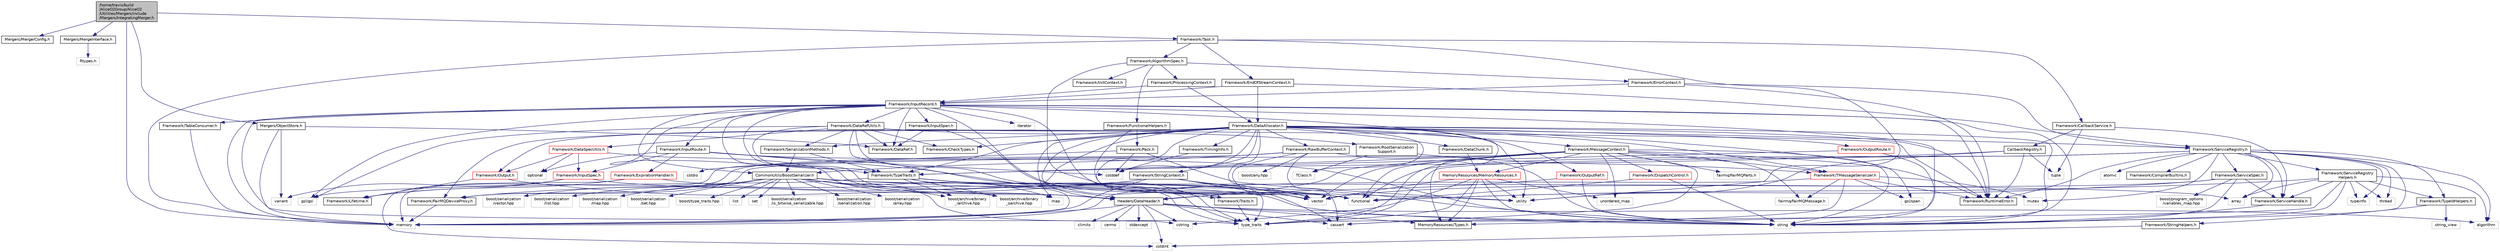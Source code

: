 digraph "/home/travis/build/AliceO2Group/AliceO2/Utilities/Mergers/include/Mergers/IntegratingMerger.h"
{
 // INTERACTIVE_SVG=YES
  bgcolor="transparent";
  edge [fontname="Helvetica",fontsize="10",labelfontname="Helvetica",labelfontsize="10"];
  node [fontname="Helvetica",fontsize="10",shape=record];
  Node0 [label="/home/travis/build\l/AliceO2Group/AliceO2\l/Utilities/Mergers/include\l/Mergers/IntegratingMerger.h",height=0.2,width=0.4,color="black", fillcolor="grey75", style="filled", fontcolor="black"];
  Node0 -> Node1 [color="midnightblue",fontsize="10",style="solid",fontname="Helvetica"];
  Node1 [label="Mergers/MergerConfig.h",height=0.2,width=0.4,color="black",URL="$d3/dce/MergerConfig_8h.html",tooltip="Definition of O2 MergerConfig, v0.1. "];
  Node0 -> Node2 [color="midnightblue",fontsize="10",style="solid",fontname="Helvetica"];
  Node2 [label="Mergers/MergeInterface.h",height=0.2,width=0.4,color="black",URL="$de/d80/MergeInterface_8h.html",tooltip="Definition of O2 Mergers merging interface, v0.1. "];
  Node2 -> Node3 [color="midnightblue",fontsize="10",style="solid",fontname="Helvetica"];
  Node3 [label="Rtypes.h",height=0.2,width=0.4,color="grey75"];
  Node0 -> Node4 [color="midnightblue",fontsize="10",style="solid",fontname="Helvetica"];
  Node4 [label="Mergers/ObjectStore.h",height=0.2,width=0.4,color="black",URL="$da/dc0/ObjectStore_8h.html",tooltip="Definition of ObjectStore for Mergers, v0.1. "];
  Node4 -> Node5 [color="midnightblue",fontsize="10",style="solid",fontname="Helvetica"];
  Node5 [label="variant",height=0.2,width=0.4,color="grey75"];
  Node4 -> Node6 [color="midnightblue",fontsize="10",style="solid",fontname="Helvetica"];
  Node6 [label="memory",height=0.2,width=0.4,color="grey75"];
  Node4 -> Node7 [color="midnightblue",fontsize="10",style="solid",fontname="Helvetica"];
  Node7 [label="Framework/DataRef.h",height=0.2,width=0.4,color="black",URL="$d5/dfb/DataRef_8h.html"];
  Node0 -> Node8 [color="midnightblue",fontsize="10",style="solid",fontname="Helvetica"];
  Node8 [label="Framework/Task.h",height=0.2,width=0.4,color="black",URL="$df/d4f/Task_8h.html"];
  Node8 -> Node9 [color="midnightblue",fontsize="10",style="solid",fontname="Helvetica"];
  Node9 [label="Framework/AlgorithmSpec.h",height=0.2,width=0.4,color="black",URL="$d0/d14/AlgorithmSpec_8h.html"];
  Node9 -> Node10 [color="midnightblue",fontsize="10",style="solid",fontname="Helvetica"];
  Node10 [label="Framework/ProcessingContext.h",height=0.2,width=0.4,color="black",URL="$de/d6a/ProcessingContext_8h.html"];
  Node10 -> Node11 [color="midnightblue",fontsize="10",style="solid",fontname="Helvetica"];
  Node11 [label="Framework/InputRecord.h",height=0.2,width=0.4,color="black",URL="$d6/d5c/InputRecord_8h.html"];
  Node11 -> Node7 [color="midnightblue",fontsize="10",style="solid",fontname="Helvetica"];
  Node11 -> Node12 [color="midnightblue",fontsize="10",style="solid",fontname="Helvetica"];
  Node12 [label="Framework/DataRefUtils.h",height=0.2,width=0.4,color="black",URL="$d5/db8/DataRefUtils_8h.html"];
  Node12 -> Node7 [color="midnightblue",fontsize="10",style="solid",fontname="Helvetica"];
  Node12 -> Node13 [color="midnightblue",fontsize="10",style="solid",fontname="Helvetica"];
  Node13 [label="Framework/RootSerialization\lSupport.h",height=0.2,width=0.4,color="black",URL="$db/dff/RootSerializationSupport_8h.html"];
  Node13 -> Node14 [color="midnightblue",fontsize="10",style="solid",fontname="Helvetica"];
  Node14 [label="Framework/TMessageSerializer.h",height=0.2,width=0.4,color="red",URL="$d8/d3c/TMessageSerializer_8h.html"];
  Node14 -> Node15 [color="midnightblue",fontsize="10",style="solid",fontname="Helvetica"];
  Node15 [label="fairmq/FairMQMessage.h",height=0.2,width=0.4,color="grey75"];
  Node14 -> Node16 [color="midnightblue",fontsize="10",style="solid",fontname="Helvetica"];
  Node16 [label="Framework/RuntimeError.h",height=0.2,width=0.4,color="black",URL="$d1/d76/RuntimeError_8h.html"];
  Node14 -> Node22 [color="midnightblue",fontsize="10",style="solid",fontname="Helvetica"];
  Node22 [label="gsl/span",height=0.2,width=0.4,color="grey75"];
  Node14 -> Node6 [color="midnightblue",fontsize="10",style="solid",fontname="Helvetica"];
  Node14 -> Node23 [color="midnightblue",fontsize="10",style="solid",fontname="Helvetica"];
  Node23 [label="mutex",height=0.2,width=0.4,color="grey75"];
  Node14 -> Node24 [color="midnightblue",fontsize="10",style="solid",fontname="Helvetica"];
  Node24 [label="MemoryResources/Types.h",height=0.2,width=0.4,color="black",URL="$d7/df8/Types_8h.html"];
  Node13 -> Node25 [color="midnightblue",fontsize="10",style="solid",fontname="Helvetica"];
  Node25 [label="TClass.h",height=0.2,width=0.4,color="grey75"];
  Node12 -> Node26 [color="midnightblue",fontsize="10",style="solid",fontname="Helvetica"];
  Node26 [label="Framework/SerializationMethods.h",height=0.2,width=0.4,color="black",URL="$d1/d53/SerializationMethods_8h.html",tooltip="Type wrappers for enfording a specific serialization method. "];
  Node26 -> Node27 [color="midnightblue",fontsize="10",style="solid",fontname="Helvetica"];
  Node27 [label="Framework/TypeTraits.h",height=0.2,width=0.4,color="black",URL="$d0/d95/TypeTraits_8h.html"];
  Node27 -> Node28 [color="midnightblue",fontsize="10",style="solid",fontname="Helvetica"];
  Node28 [label="type_traits",height=0.2,width=0.4,color="grey75"];
  Node27 -> Node29 [color="midnightblue",fontsize="10",style="solid",fontname="Helvetica"];
  Node29 [label="vector",height=0.2,width=0.4,color="grey75"];
  Node27 -> Node6 [color="midnightblue",fontsize="10",style="solid",fontname="Helvetica"];
  Node27 -> Node30 [color="midnightblue",fontsize="10",style="solid",fontname="Helvetica"];
  Node30 [label="Framework/Traits.h",height=0.2,width=0.4,color="black",URL="$db/d31/Traits_8h.html"];
  Node30 -> Node28 [color="midnightblue",fontsize="10",style="solid",fontname="Helvetica"];
  Node27 -> Node31 [color="midnightblue",fontsize="10",style="solid",fontname="Helvetica"];
  Node31 [label="boost/archive/binary\l_iarchive.hpp",height=0.2,width=0.4,color="grey75"];
  Node27 -> Node32 [color="midnightblue",fontsize="10",style="solid",fontname="Helvetica"];
  Node32 [label="boost/archive/binary\l_oarchive.hpp",height=0.2,width=0.4,color="grey75"];
  Node27 -> Node33 [color="midnightblue",fontsize="10",style="solid",fontname="Helvetica"];
  Node33 [label="gsl/gsl",height=0.2,width=0.4,color="grey75"];
  Node26 -> Node34 [color="midnightblue",fontsize="10",style="solid",fontname="Helvetica"];
  Node34 [label="CommonUtils/BoostSerializer.h",height=0.2,width=0.4,color="black",URL="$d7/d91/BoostSerializer_8h.html",tooltip="Templatised boost serializer/deserializer for containers and base types. "];
  Node34 -> Node35 [color="midnightblue",fontsize="10",style="solid",fontname="Helvetica"];
  Node35 [label="utility",height=0.2,width=0.4,color="grey75"];
  Node34 -> Node28 [color="midnightblue",fontsize="10",style="solid",fontname="Helvetica"];
  Node34 -> Node36 [color="midnightblue",fontsize="10",style="solid",fontname="Helvetica"];
  Node36 [label="array",height=0.2,width=0.4,color="grey75"];
  Node34 -> Node29 [color="midnightblue",fontsize="10",style="solid",fontname="Helvetica"];
  Node34 -> Node37 [color="midnightblue",fontsize="10",style="solid",fontname="Helvetica"];
  Node37 [label="list",height=0.2,width=0.4,color="grey75"];
  Node34 -> Node38 [color="midnightblue",fontsize="10",style="solid",fontname="Helvetica"];
  Node38 [label="map",height=0.2,width=0.4,color="grey75"];
  Node34 -> Node39 [color="midnightblue",fontsize="10",style="solid",fontname="Helvetica"];
  Node39 [label="set",height=0.2,width=0.4,color="grey75"];
  Node34 -> Node31 [color="midnightblue",fontsize="10",style="solid",fontname="Helvetica"];
  Node34 -> Node32 [color="midnightblue",fontsize="10",style="solid",fontname="Helvetica"];
  Node34 -> Node40 [color="midnightblue",fontsize="10",style="solid",fontname="Helvetica"];
  Node40 [label="boost/serialization\l/is_bitwise_serializable.hpp",height=0.2,width=0.4,color="grey75"];
  Node34 -> Node41 [color="midnightblue",fontsize="10",style="solid",fontname="Helvetica"];
  Node41 [label="boost/serialization\l/serialization.hpp",height=0.2,width=0.4,color="grey75"];
  Node34 -> Node42 [color="midnightblue",fontsize="10",style="solid",fontname="Helvetica"];
  Node42 [label="boost/serialization\l/array.hpp",height=0.2,width=0.4,color="grey75"];
  Node34 -> Node43 [color="midnightblue",fontsize="10",style="solid",fontname="Helvetica"];
  Node43 [label="boost/serialization\l/vector.hpp",height=0.2,width=0.4,color="grey75"];
  Node34 -> Node44 [color="midnightblue",fontsize="10",style="solid",fontname="Helvetica"];
  Node44 [label="boost/serialization\l/list.hpp",height=0.2,width=0.4,color="grey75"];
  Node34 -> Node45 [color="midnightblue",fontsize="10",style="solid",fontname="Helvetica"];
  Node45 [label="boost/serialization\l/map.hpp",height=0.2,width=0.4,color="grey75"];
  Node34 -> Node46 [color="midnightblue",fontsize="10",style="solid",fontname="Helvetica"];
  Node46 [label="boost/serialization\l/set.hpp",height=0.2,width=0.4,color="grey75"];
  Node34 -> Node47 [color="midnightblue",fontsize="10",style="solid",fontname="Helvetica"];
  Node47 [label="boost/type_traits.hpp",height=0.2,width=0.4,color="grey75"];
  Node12 -> Node48 [color="midnightblue",fontsize="10",style="solid",fontname="Helvetica"];
  Node48 [label="Framework/DataSpecUtils.h",height=0.2,width=0.4,color="red",URL="$d6/d68/DataSpecUtils_8h.html"];
  Node48 -> Node61 [color="midnightblue",fontsize="10",style="solid",fontname="Helvetica"];
  Node61 [label="Framework/InputSpec.h",height=0.2,width=0.4,color="red",URL="$d5/d3f/InputSpec_8h.html"];
  Node61 -> Node59 [color="midnightblue",fontsize="10",style="solid",fontname="Helvetica"];
  Node59 [label="Framework/Lifetime.h",height=0.2,width=0.4,color="black",URL="$dc/dca/Lifetime_8h.html"];
  Node61 -> Node56 [color="midnightblue",fontsize="10",style="solid",fontname="Helvetica"];
  Node56 [label="string",height=0.2,width=0.4,color="grey75"];
  Node61 -> Node5 [color="midnightblue",fontsize="10",style="solid",fontname="Helvetica"];
  Node48 -> Node50 [color="midnightblue",fontsize="10",style="solid",fontname="Helvetica"];
  Node50 [label="Headers/DataHeader.h",height=0.2,width=0.4,color="black",URL="$dc/dcd/DataHeader_8h.html"];
  Node50 -> Node51 [color="midnightblue",fontsize="10",style="solid",fontname="Helvetica"];
  Node51 [label="cstdint",height=0.2,width=0.4,color="grey75"];
  Node50 -> Node6 [color="midnightblue",fontsize="10",style="solid",fontname="Helvetica"];
  Node50 -> Node52 [color="midnightblue",fontsize="10",style="solid",fontname="Helvetica"];
  Node52 [label="cassert",height=0.2,width=0.4,color="grey75"];
  Node50 -> Node53 [color="midnightblue",fontsize="10",style="solid",fontname="Helvetica"];
  Node53 [label="cstring",height=0.2,width=0.4,color="grey75"];
  Node50 -> Node54 [color="midnightblue",fontsize="10",style="solid",fontname="Helvetica"];
  Node54 [label="algorithm",height=0.2,width=0.4,color="grey75"];
  Node50 -> Node55 [color="midnightblue",fontsize="10",style="solid",fontname="Helvetica"];
  Node55 [label="stdexcept",height=0.2,width=0.4,color="grey75"];
  Node50 -> Node56 [color="midnightblue",fontsize="10",style="solid",fontname="Helvetica"];
  Node50 -> Node57 [color="midnightblue",fontsize="10",style="solid",fontname="Helvetica"];
  Node57 [label="climits",height=0.2,width=0.4,color="grey75"];
  Node50 -> Node24 [color="midnightblue",fontsize="10",style="solid",fontname="Helvetica"];
  Node50 -> Node58 [color="midnightblue",fontsize="10",style="solid",fontname="Helvetica"];
  Node58 [label="cerrno",height=0.2,width=0.4,color="grey75"];
  Node48 -> Node85 [color="midnightblue",fontsize="10",style="solid",fontname="Helvetica"];
  Node85 [label="Framework/Output.h",height=0.2,width=0.4,color="red",URL="$d3/ddf/Output_8h.html"];
  Node85 -> Node50 [color="midnightblue",fontsize="10",style="solid",fontname="Helvetica"];
  Node85 -> Node59 [color="midnightblue",fontsize="10",style="solid",fontname="Helvetica"];
  Node48 -> Node86 [color="midnightblue",fontsize="10",style="solid",fontname="Helvetica"];
  Node86 [label="optional",height=0.2,width=0.4,color="grey75"];
  Node12 -> Node27 [color="midnightblue",fontsize="10",style="solid",fontname="Helvetica"];
  Node12 -> Node50 [color="midnightblue",fontsize="10",style="solid",fontname="Helvetica"];
  Node12 -> Node87 [color="midnightblue",fontsize="10",style="solid",fontname="Helvetica"];
  Node87 [label="Framework/CheckTypes.h",height=0.2,width=0.4,color="black",URL="$d1/d00/CheckTypes_8h.html"];
  Node12 -> Node16 [color="midnightblue",fontsize="10",style="solid",fontname="Helvetica"];
  Node12 -> Node33 [color="midnightblue",fontsize="10",style="solid",fontname="Helvetica"];
  Node12 -> Node28 [color="midnightblue",fontsize="10",style="solid",fontname="Helvetica"];
  Node11 -> Node88 [color="midnightblue",fontsize="10",style="solid",fontname="Helvetica"];
  Node88 [label="Framework/InputRoute.h",height=0.2,width=0.4,color="black",URL="$d5/d19/InputRoute_8h.html"];
  Node88 -> Node89 [color="midnightblue",fontsize="10",style="solid",fontname="Helvetica"];
  Node89 [label="Framework/ExpirationHandler.h",height=0.2,width=0.4,color="red",URL="$d2/dd9/ExpirationHandler_8h.html"];
  Node89 -> Node59 [color="midnightblue",fontsize="10",style="solid",fontname="Helvetica"];
  Node89 -> Node51 [color="midnightblue",fontsize="10",style="solid",fontname="Helvetica"];
  Node89 -> Node91 [color="midnightblue",fontsize="10",style="solid",fontname="Helvetica"];
  Node91 [label="functional",height=0.2,width=0.4,color="grey75"];
  Node88 -> Node61 [color="midnightblue",fontsize="10",style="solid",fontname="Helvetica"];
  Node88 -> Node92 [color="midnightblue",fontsize="10",style="solid",fontname="Helvetica"];
  Node92 [label="cstddef",height=0.2,width=0.4,color="grey75"];
  Node88 -> Node56 [color="midnightblue",fontsize="10",style="solid",fontname="Helvetica"];
  Node88 -> Node91 [color="midnightblue",fontsize="10",style="solid",fontname="Helvetica"];
  Node88 -> Node86 [color="midnightblue",fontsize="10",style="solid",fontname="Helvetica"];
  Node11 -> Node27 [color="midnightblue",fontsize="10",style="solid",fontname="Helvetica"];
  Node11 -> Node93 [color="midnightblue",fontsize="10",style="solid",fontname="Helvetica"];
  Node93 [label="Framework/InputSpan.h",height=0.2,width=0.4,color="black",URL="$da/d0f/InputSpan_8h.html"];
  Node93 -> Node7 [color="midnightblue",fontsize="10",style="solid",fontname="Helvetica"];
  Node93 -> Node91 [color="midnightblue",fontsize="10",style="solid",fontname="Helvetica"];
  Node11 -> Node94 [color="midnightblue",fontsize="10",style="solid",fontname="Helvetica"];
  Node94 [label="Framework/TableConsumer.h",height=0.2,width=0.4,color="black",URL="$dc/d03/TableConsumer_8h.html"];
  Node94 -> Node6 [color="midnightblue",fontsize="10",style="solid",fontname="Helvetica"];
  Node11 -> Node30 [color="midnightblue",fontsize="10",style="solid",fontname="Helvetica"];
  Node11 -> Node16 [color="midnightblue",fontsize="10",style="solid",fontname="Helvetica"];
  Node11 -> Node24 [color="midnightblue",fontsize="10",style="solid",fontname="Helvetica"];
  Node11 -> Node50 [color="midnightblue",fontsize="10",style="solid",fontname="Helvetica"];
  Node11 -> Node34 [color="midnightblue",fontsize="10",style="solid",fontname="Helvetica"];
  Node11 -> Node33 [color="midnightblue",fontsize="10",style="solid",fontname="Helvetica"];
  Node11 -> Node95 [color="midnightblue",fontsize="10",style="solid",fontname="Helvetica"];
  Node95 [label="iterator",height=0.2,width=0.4,color="grey75"];
  Node11 -> Node56 [color="midnightblue",fontsize="10",style="solid",fontname="Helvetica"];
  Node11 -> Node29 [color="midnightblue",fontsize="10",style="solid",fontname="Helvetica"];
  Node11 -> Node53 [color="midnightblue",fontsize="10",style="solid",fontname="Helvetica"];
  Node11 -> Node52 [color="midnightblue",fontsize="10",style="solid",fontname="Helvetica"];
  Node11 -> Node6 [color="midnightblue",fontsize="10",style="solid",fontname="Helvetica"];
  Node11 -> Node28 [color="midnightblue",fontsize="10",style="solid",fontname="Helvetica"];
  Node10 -> Node96 [color="midnightblue",fontsize="10",style="solid",fontname="Helvetica"];
  Node96 [label="Framework/DataAllocator.h",height=0.2,width=0.4,color="black",URL="$d1/d28/DataAllocator_8h.html"];
  Node96 -> Node97 [color="midnightblue",fontsize="10",style="solid",fontname="Helvetica"];
  Node97 [label="Framework/MessageContext.h",height=0.2,width=0.4,color="black",URL="$dc/dc4/MessageContext_8h.html"];
  Node97 -> Node98 [color="midnightblue",fontsize="10",style="solid",fontname="Helvetica"];
  Node98 [label="Framework/DispatchControl.h",height=0.2,width=0.4,color="red",URL="$dd/dda/DispatchControl_8h.html"];
  Node98 -> Node91 [color="midnightblue",fontsize="10",style="solid",fontname="Helvetica"];
  Node98 -> Node56 [color="midnightblue",fontsize="10",style="solid",fontname="Helvetica"];
  Node97 -> Node100 [color="midnightblue",fontsize="10",style="solid",fontname="Helvetica"];
  Node100 [label="Framework/FairMQDeviceProxy.h",height=0.2,width=0.4,color="black",URL="$d8/d71/FairMQDeviceProxy_8h.html"];
  Node100 -> Node6 [color="midnightblue",fontsize="10",style="solid",fontname="Helvetica"];
  Node97 -> Node16 [color="midnightblue",fontsize="10",style="solid",fontname="Helvetica"];
  Node97 -> Node14 [color="midnightblue",fontsize="10",style="solid",fontname="Helvetica"];
  Node97 -> Node27 [color="midnightblue",fontsize="10",style="solid",fontname="Helvetica"];
  Node97 -> Node50 [color="midnightblue",fontsize="10",style="solid",fontname="Helvetica"];
  Node97 -> Node67 [color="midnightblue",fontsize="10",style="solid",fontname="Helvetica"];
  Node67 [label="MemoryResources/MemoryResources.h",height=0.2,width=0.4,color="red",URL="$dc/d03/MemoryResources_8h.html"];
  Node67 -> Node53 [color="midnightblue",fontsize="10",style="solid",fontname="Helvetica"];
  Node67 -> Node56 [color="midnightblue",fontsize="10",style="solid",fontname="Helvetica"];
  Node67 -> Node28 [color="midnightblue",fontsize="10",style="solid",fontname="Helvetica"];
  Node67 -> Node35 [color="midnightblue",fontsize="10",style="solid",fontname="Helvetica"];
  Node67 -> Node29 [color="midnightblue",fontsize="10",style="solid",fontname="Helvetica"];
  Node67 -> Node72 [color="midnightblue",fontsize="10",style="solid",fontname="Helvetica"];
  Node72 [label="unordered_map",height=0.2,width=0.4,color="grey75"];
  Node67 -> Node24 [color="midnightblue",fontsize="10",style="solid",fontname="Helvetica"];
  Node97 -> Node15 [color="midnightblue",fontsize="10",style="solid",fontname="Helvetica"];
  Node97 -> Node101 [color="midnightblue",fontsize="10",style="solid",fontname="Helvetica"];
  Node101 [label="fairmq/FairMQParts.h",height=0.2,width=0.4,color="grey75"];
  Node97 -> Node52 [color="midnightblue",fontsize="10",style="solid",fontname="Helvetica"];
  Node97 -> Node91 [color="midnightblue",fontsize="10",style="solid",fontname="Helvetica"];
  Node97 -> Node56 [color="midnightblue",fontsize="10",style="solid",fontname="Helvetica"];
  Node97 -> Node28 [color="midnightblue",fontsize="10",style="solid",fontname="Helvetica"];
  Node97 -> Node72 [color="midnightblue",fontsize="10",style="solid",fontname="Helvetica"];
  Node97 -> Node29 [color="midnightblue",fontsize="10",style="solid",fontname="Helvetica"];
  Node96 -> Node102 [color="midnightblue",fontsize="10",style="solid",fontname="Helvetica"];
  Node102 [label="Framework/StringContext.h",height=0.2,width=0.4,color="black",URL="$dd/df6/StringContext_8h.html"];
  Node102 -> Node100 [color="midnightblue",fontsize="10",style="solid",fontname="Helvetica"];
  Node102 -> Node29 [color="midnightblue",fontsize="10",style="solid",fontname="Helvetica"];
  Node102 -> Node52 [color="midnightblue",fontsize="10",style="solid",fontname="Helvetica"];
  Node102 -> Node56 [color="midnightblue",fontsize="10",style="solid",fontname="Helvetica"];
  Node102 -> Node6 [color="midnightblue",fontsize="10",style="solid",fontname="Helvetica"];
  Node96 -> Node103 [color="midnightblue",fontsize="10",style="solid",fontname="Helvetica"];
  Node103 [label="Framework/RawBufferContext.h",height=0.2,width=0.4,color="black",URL="$d8/d25/RawBufferContext_8h.html",tooltip=" "];
  Node103 -> Node100 [color="midnightblue",fontsize="10",style="solid",fontname="Helvetica"];
  Node103 -> Node34 [color="midnightblue",fontsize="10",style="solid",fontname="Helvetica"];
  Node103 -> Node29 [color="midnightblue",fontsize="10",style="solid",fontname="Helvetica"];
  Node103 -> Node52 [color="midnightblue",fontsize="10",style="solid",fontname="Helvetica"];
  Node103 -> Node56 [color="midnightblue",fontsize="10",style="solid",fontname="Helvetica"];
  Node103 -> Node6 [color="midnightblue",fontsize="10",style="solid",fontname="Helvetica"];
  Node103 -> Node104 [color="midnightblue",fontsize="10",style="solid",fontname="Helvetica"];
  Node104 [label="boost/any.hpp",height=0.2,width=0.4,color="grey75"];
  Node96 -> Node85 [color="midnightblue",fontsize="10",style="solid",fontname="Helvetica"];
  Node96 -> Node105 [color="midnightblue",fontsize="10",style="solid",fontname="Helvetica"];
  Node105 [label="Framework/OutputRef.h",height=0.2,width=0.4,color="red",URL="$d6/d5a/OutputRef_8h.html"];
  Node105 -> Node50 [color="midnightblue",fontsize="10",style="solid",fontname="Helvetica"];
  Node105 -> Node56 [color="midnightblue",fontsize="10",style="solid",fontname="Helvetica"];
  Node96 -> Node106 [color="midnightblue",fontsize="10",style="solid",fontname="Helvetica"];
  Node106 [label="Framework/OutputRoute.h",height=0.2,width=0.4,color="red",URL="$d6/df4/OutputRoute_8h.html"];
  Node106 -> Node92 [color="midnightblue",fontsize="10",style="solid",fontname="Helvetica"];
  Node106 -> Node56 [color="midnightblue",fontsize="10",style="solid",fontname="Helvetica"];
  Node96 -> Node107 [color="midnightblue",fontsize="10",style="solid",fontname="Helvetica"];
  Node107 [label="Framework/DataChunk.h",height=0.2,width=0.4,color="black",URL="$d7/d31/DataChunk_8h.html"];
  Node107 -> Node67 [color="midnightblue",fontsize="10",style="solid",fontname="Helvetica"];
  Node96 -> Node100 [color="midnightblue",fontsize="10",style="solid",fontname="Helvetica"];
  Node96 -> Node108 [color="midnightblue",fontsize="10",style="solid",fontname="Helvetica"];
  Node108 [label="Framework/TimingInfo.h",height=0.2,width=0.4,color="black",URL="$da/d2b/TimingInfo_8h.html"];
  Node108 -> Node92 [color="midnightblue",fontsize="10",style="solid",fontname="Helvetica"];
  Node96 -> Node14 [color="midnightblue",fontsize="10",style="solid",fontname="Helvetica"];
  Node96 -> Node27 [color="midnightblue",fontsize="10",style="solid",fontname="Helvetica"];
  Node96 -> Node30 [color="midnightblue",fontsize="10",style="solid",fontname="Helvetica"];
  Node96 -> Node26 [color="midnightblue",fontsize="10",style="solid",fontname="Helvetica"];
  Node96 -> Node87 [color="midnightblue",fontsize="10",style="solid",fontname="Helvetica"];
  Node96 -> Node109 [color="midnightblue",fontsize="10",style="solid",fontname="Helvetica"];
  Node109 [label="Framework/ServiceRegistry.h",height=0.2,width=0.4,color="black",URL="$d8/d17/ServiceRegistry_8h.html"];
  Node109 -> Node110 [color="midnightblue",fontsize="10",style="solid",fontname="Helvetica"];
  Node110 [label="Framework/ServiceHandle.h",height=0.2,width=0.4,color="black",URL="$d3/d28/ServiceHandle_8h.html"];
  Node110 -> Node56 [color="midnightblue",fontsize="10",style="solid",fontname="Helvetica"];
  Node109 -> Node111 [color="midnightblue",fontsize="10",style="solid",fontname="Helvetica"];
  Node111 [label="Framework/ServiceSpec.h",height=0.2,width=0.4,color="black",URL="$d4/d61/ServiceSpec_8h.html"];
  Node111 -> Node110 [color="midnightblue",fontsize="10",style="solid",fontname="Helvetica"];
  Node111 -> Node91 [color="midnightblue",fontsize="10",style="solid",fontname="Helvetica"];
  Node111 -> Node56 [color="midnightblue",fontsize="10",style="solid",fontname="Helvetica"];
  Node111 -> Node29 [color="midnightblue",fontsize="10",style="solid",fontname="Helvetica"];
  Node111 -> Node112 [color="midnightblue",fontsize="10",style="solid",fontname="Helvetica"];
  Node112 [label="boost/program_options\l/variables_map.hpp",height=0.2,width=0.4,color="grey75"];
  Node109 -> Node113 [color="midnightblue",fontsize="10",style="solid",fontname="Helvetica"];
  Node113 [label="Framework/ServiceRegistry\lHelpers.h",height=0.2,width=0.4,color="black",URL="$d0/d6d/ServiceRegistryHelpers_8h.html"];
  Node113 -> Node110 [color="midnightblue",fontsize="10",style="solid",fontname="Helvetica"];
  Node113 -> Node114 [color="midnightblue",fontsize="10",style="solid",fontname="Helvetica"];
  Node114 [label="Framework/TypeIdHelpers.h",height=0.2,width=0.4,color="black",URL="$d2/d9a/TypeIdHelpers_8h.html"];
  Node114 -> Node83 [color="midnightblue",fontsize="10",style="solid",fontname="Helvetica"];
  Node83 [label="string_view",height=0.2,width=0.4,color="grey75"];
  Node114 -> Node115 [color="midnightblue",fontsize="10",style="solid",fontname="Helvetica"];
  Node115 [label="Framework/StringHelpers.h",height=0.2,width=0.4,color="black",URL="$db/dff/StringHelpers_8h.html"];
  Node115 -> Node51 [color="midnightblue",fontsize="10",style="solid",fontname="Helvetica"];
  Node113 -> Node54 [color="midnightblue",fontsize="10",style="solid",fontname="Helvetica"];
  Node113 -> Node36 [color="midnightblue",fontsize="10",style="solid",fontname="Helvetica"];
  Node113 -> Node91 [color="midnightblue",fontsize="10",style="solid",fontname="Helvetica"];
  Node113 -> Node56 [color="midnightblue",fontsize="10",style="solid",fontname="Helvetica"];
  Node113 -> Node28 [color="midnightblue",fontsize="10",style="solid",fontname="Helvetica"];
  Node113 -> Node116 [color="midnightblue",fontsize="10",style="solid",fontname="Helvetica"];
  Node116 [label="typeinfo",height=0.2,width=0.4,color="grey75"];
  Node113 -> Node117 [color="midnightblue",fontsize="10",style="solid",fontname="Helvetica"];
  Node117 [label="thread",height=0.2,width=0.4,color="grey75"];
  Node109 -> Node118 [color="midnightblue",fontsize="10",style="solid",fontname="Helvetica"];
  Node118 [label="Framework/CompilerBuiltins.h",height=0.2,width=0.4,color="black",URL="$d9/de8/CompilerBuiltins_8h.html"];
  Node109 -> Node114 [color="midnightblue",fontsize="10",style="solid",fontname="Helvetica"];
  Node109 -> Node16 [color="midnightblue",fontsize="10",style="solid",fontname="Helvetica"];
  Node109 -> Node54 [color="midnightblue",fontsize="10",style="solid",fontname="Helvetica"];
  Node109 -> Node36 [color="midnightblue",fontsize="10",style="solid",fontname="Helvetica"];
  Node109 -> Node91 [color="midnightblue",fontsize="10",style="solid",fontname="Helvetica"];
  Node109 -> Node56 [color="midnightblue",fontsize="10",style="solid",fontname="Helvetica"];
  Node109 -> Node28 [color="midnightblue",fontsize="10",style="solid",fontname="Helvetica"];
  Node109 -> Node116 [color="midnightblue",fontsize="10",style="solid",fontname="Helvetica"];
  Node109 -> Node117 [color="midnightblue",fontsize="10",style="solid",fontname="Helvetica"];
  Node109 -> Node119 [color="midnightblue",fontsize="10",style="solid",fontname="Helvetica"];
  Node119 [label="atomic",height=0.2,width=0.4,color="grey75"];
  Node109 -> Node23 [color="midnightblue",fontsize="10",style="solid",fontname="Helvetica"];
  Node96 -> Node16 [color="midnightblue",fontsize="10",style="solid",fontname="Helvetica"];
  Node96 -> Node50 [color="midnightblue",fontsize="10",style="solid",fontname="Helvetica"];
  Node96 -> Node25 [color="midnightblue",fontsize="10",style="solid",fontname="Helvetica"];
  Node96 -> Node22 [color="midnightblue",fontsize="10",style="solid",fontname="Helvetica"];
  Node96 -> Node29 [color="midnightblue",fontsize="10",style="solid",fontname="Helvetica"];
  Node96 -> Node38 [color="midnightblue",fontsize="10",style="solid",fontname="Helvetica"];
  Node96 -> Node56 [color="midnightblue",fontsize="10",style="solid",fontname="Helvetica"];
  Node96 -> Node35 [color="midnightblue",fontsize="10",style="solid",fontname="Helvetica"];
  Node96 -> Node28 [color="midnightblue",fontsize="10",style="solid",fontname="Helvetica"];
  Node96 -> Node92 [color="midnightblue",fontsize="10",style="solid",fontname="Helvetica"];
  Node9 -> Node120 [color="midnightblue",fontsize="10",style="solid",fontname="Helvetica"];
  Node120 [label="Framework/ErrorContext.h",height=0.2,width=0.4,color="black",URL="$d7/dad/ErrorContext_8h.html"];
  Node120 -> Node11 [color="midnightblue",fontsize="10",style="solid",fontname="Helvetica"];
  Node120 -> Node109 [color="midnightblue",fontsize="10",style="solid",fontname="Helvetica"];
  Node120 -> Node16 [color="midnightblue",fontsize="10",style="solid",fontname="Helvetica"];
  Node9 -> Node121 [color="midnightblue",fontsize="10",style="solid",fontname="Helvetica"];
  Node121 [label="Framework/InitContext.h",height=0.2,width=0.4,color="black",URL="$d4/d2b/InitContext_8h.html"];
  Node9 -> Node122 [color="midnightblue",fontsize="10",style="solid",fontname="Helvetica"];
  Node122 [label="Framework/FunctionalHelpers.h",height=0.2,width=0.4,color="black",URL="$de/d9b/FunctionalHelpers_8h.html"];
  Node122 -> Node123 [color="midnightblue",fontsize="10",style="solid",fontname="Helvetica"];
  Node123 [label="Framework/Pack.h",height=0.2,width=0.4,color="black",URL="$dd/dce/Pack_8h.html"];
  Node123 -> Node92 [color="midnightblue",fontsize="10",style="solid",fontname="Helvetica"];
  Node123 -> Node35 [color="midnightblue",fontsize="10",style="solid",fontname="Helvetica"];
  Node123 -> Node64 [color="midnightblue",fontsize="10",style="solid",fontname="Helvetica"];
  Node64 [label="cstdio",height=0.2,width=0.4,color="grey75"];
  Node122 -> Node91 [color="midnightblue",fontsize="10",style="solid",fontname="Helvetica"];
  Node9 -> Node91 [color="midnightblue",fontsize="10",style="solid",fontname="Helvetica"];
  Node8 -> Node124 [color="midnightblue",fontsize="10",style="solid",fontname="Helvetica"];
  Node124 [label="Framework/CallbackService.h",height=0.2,width=0.4,color="black",URL="$d9/d7f/CallbackService_8h.html"];
  Node124 -> Node125 [color="midnightblue",fontsize="10",style="solid",fontname="Helvetica"];
  Node125 [label="CallbackRegistry.h",height=0.2,width=0.4,color="black",URL="$d7/d3e/CallbackRegistry_8h.html",tooltip="A generic registry for callbacks. "];
  Node125 -> Node27 [color="midnightblue",fontsize="10",style="solid",fontname="Helvetica"];
  Node125 -> Node16 [color="midnightblue",fontsize="10",style="solid",fontname="Helvetica"];
  Node125 -> Node126 [color="midnightblue",fontsize="10",style="solid",fontname="Helvetica"];
  Node126 [label="tuple",height=0.2,width=0.4,color="grey75"];
  Node125 -> Node35 [color="midnightblue",fontsize="10",style="solid",fontname="Helvetica"];
  Node124 -> Node110 [color="midnightblue",fontsize="10",style="solid",fontname="Helvetica"];
  Node124 -> Node126 [color="midnightblue",fontsize="10",style="solid",fontname="Helvetica"];
  Node8 -> Node127 [color="midnightblue",fontsize="10",style="solid",fontname="Helvetica"];
  Node127 [label="Framework/EndOfStreamContext.h",height=0.2,width=0.4,color="black",URL="$d0/d77/EndOfStreamContext_8h.html"];
  Node127 -> Node11 [color="midnightblue",fontsize="10",style="solid",fontname="Helvetica"];
  Node127 -> Node109 [color="midnightblue",fontsize="10",style="solid",fontname="Helvetica"];
  Node127 -> Node96 [color="midnightblue",fontsize="10",style="solid",fontname="Helvetica"];
  Node8 -> Node35 [color="midnightblue",fontsize="10",style="solid",fontname="Helvetica"];
  Node8 -> Node6 [color="midnightblue",fontsize="10",style="solid",fontname="Helvetica"];
  Node0 -> Node6 [color="midnightblue",fontsize="10",style="solid",fontname="Helvetica"];
}
